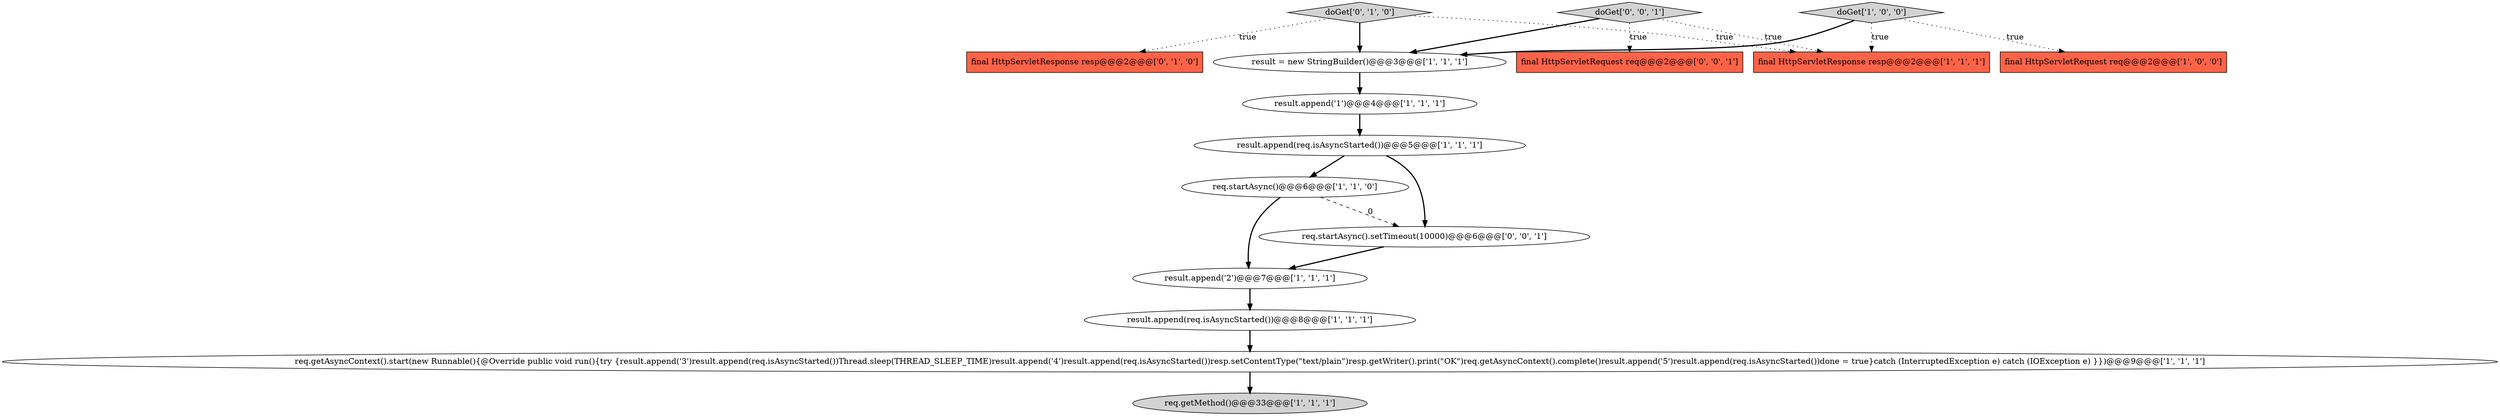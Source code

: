 digraph {
7 [style = filled, label = "req.getAsyncContext().start(new Runnable(){@Override public void run(){try {result.append('3')result.append(req.isAsyncStarted())Thread.sleep(THREAD_SLEEP_TIME)result.append('4')result.append(req.isAsyncStarted())resp.setContentType(\"text/plain\")resp.getWriter().print(\"OK\")req.getAsyncContext().complete()result.append('5')result.append(req.isAsyncStarted())done = true}catch (InterruptedException e) catch (IOException e) }})@@@9@@@['1', '1', '1']", fillcolor = white, shape = ellipse image = "AAA0AAABBB1BBB"];
4 [style = filled, label = "result.append(req.isAsyncStarted())@@@5@@@['1', '1', '1']", fillcolor = white, shape = ellipse image = "AAA0AAABBB1BBB"];
9 [style = filled, label = "req.getMethod()@@@33@@@['1', '1', '1']", fillcolor = lightgray, shape = ellipse image = "AAA0AAABBB1BBB"];
8 [style = filled, label = "final HttpServletRequest req@@@2@@@['1', '0', '0']", fillcolor = tomato, shape = box image = "AAA0AAABBB1BBB"];
2 [style = filled, label = "result.append('1')@@@4@@@['1', '1', '1']", fillcolor = white, shape = ellipse image = "AAA0AAABBB1BBB"];
12 [style = filled, label = "final HttpServletResponse resp@@@2@@@['0', '1', '0']", fillcolor = tomato, shape = box image = "AAA0AAABBB2BBB"];
14 [style = filled, label = "final HttpServletRequest req@@@2@@@['0', '0', '1']", fillcolor = tomato, shape = box image = "AAA0AAABBB3BBB"];
0 [style = filled, label = "result = new StringBuilder()@@@3@@@['1', '1', '1']", fillcolor = white, shape = ellipse image = "AAA0AAABBB1BBB"];
5 [style = filled, label = "req.startAsync()@@@6@@@['1', '1', '0']", fillcolor = white, shape = ellipse image = "AAA0AAABBB1BBB"];
10 [style = filled, label = "final HttpServletResponse resp@@@2@@@['1', '1', '1']", fillcolor = tomato, shape = box image = "AAA0AAABBB1BBB"];
11 [style = filled, label = "doGet['0', '1', '0']", fillcolor = lightgray, shape = diamond image = "AAA0AAABBB2BBB"];
15 [style = filled, label = "req.startAsync().setTimeout(10000)@@@6@@@['0', '0', '1']", fillcolor = white, shape = ellipse image = "AAA0AAABBB3BBB"];
13 [style = filled, label = "doGet['0', '0', '1']", fillcolor = lightgray, shape = diamond image = "AAA0AAABBB3BBB"];
1 [style = filled, label = "doGet['1', '0', '0']", fillcolor = lightgray, shape = diamond image = "AAA0AAABBB1BBB"];
6 [style = filled, label = "result.append(req.isAsyncStarted())@@@8@@@['1', '1', '1']", fillcolor = white, shape = ellipse image = "AAA0AAABBB1BBB"];
3 [style = filled, label = "result.append('2')@@@7@@@['1', '1', '1']", fillcolor = white, shape = ellipse image = "AAA0AAABBB1BBB"];
5->3 [style = bold, label=""];
7->9 [style = bold, label=""];
13->0 [style = bold, label=""];
3->6 [style = bold, label=""];
11->0 [style = bold, label=""];
1->8 [style = dotted, label="true"];
1->0 [style = bold, label=""];
1->10 [style = dotted, label="true"];
6->7 [style = bold, label=""];
13->14 [style = dotted, label="true"];
15->3 [style = bold, label=""];
13->10 [style = dotted, label="true"];
2->4 [style = bold, label=""];
4->5 [style = bold, label=""];
5->15 [style = dashed, label="0"];
11->10 [style = dotted, label="true"];
11->12 [style = dotted, label="true"];
0->2 [style = bold, label=""];
4->15 [style = bold, label=""];
}

